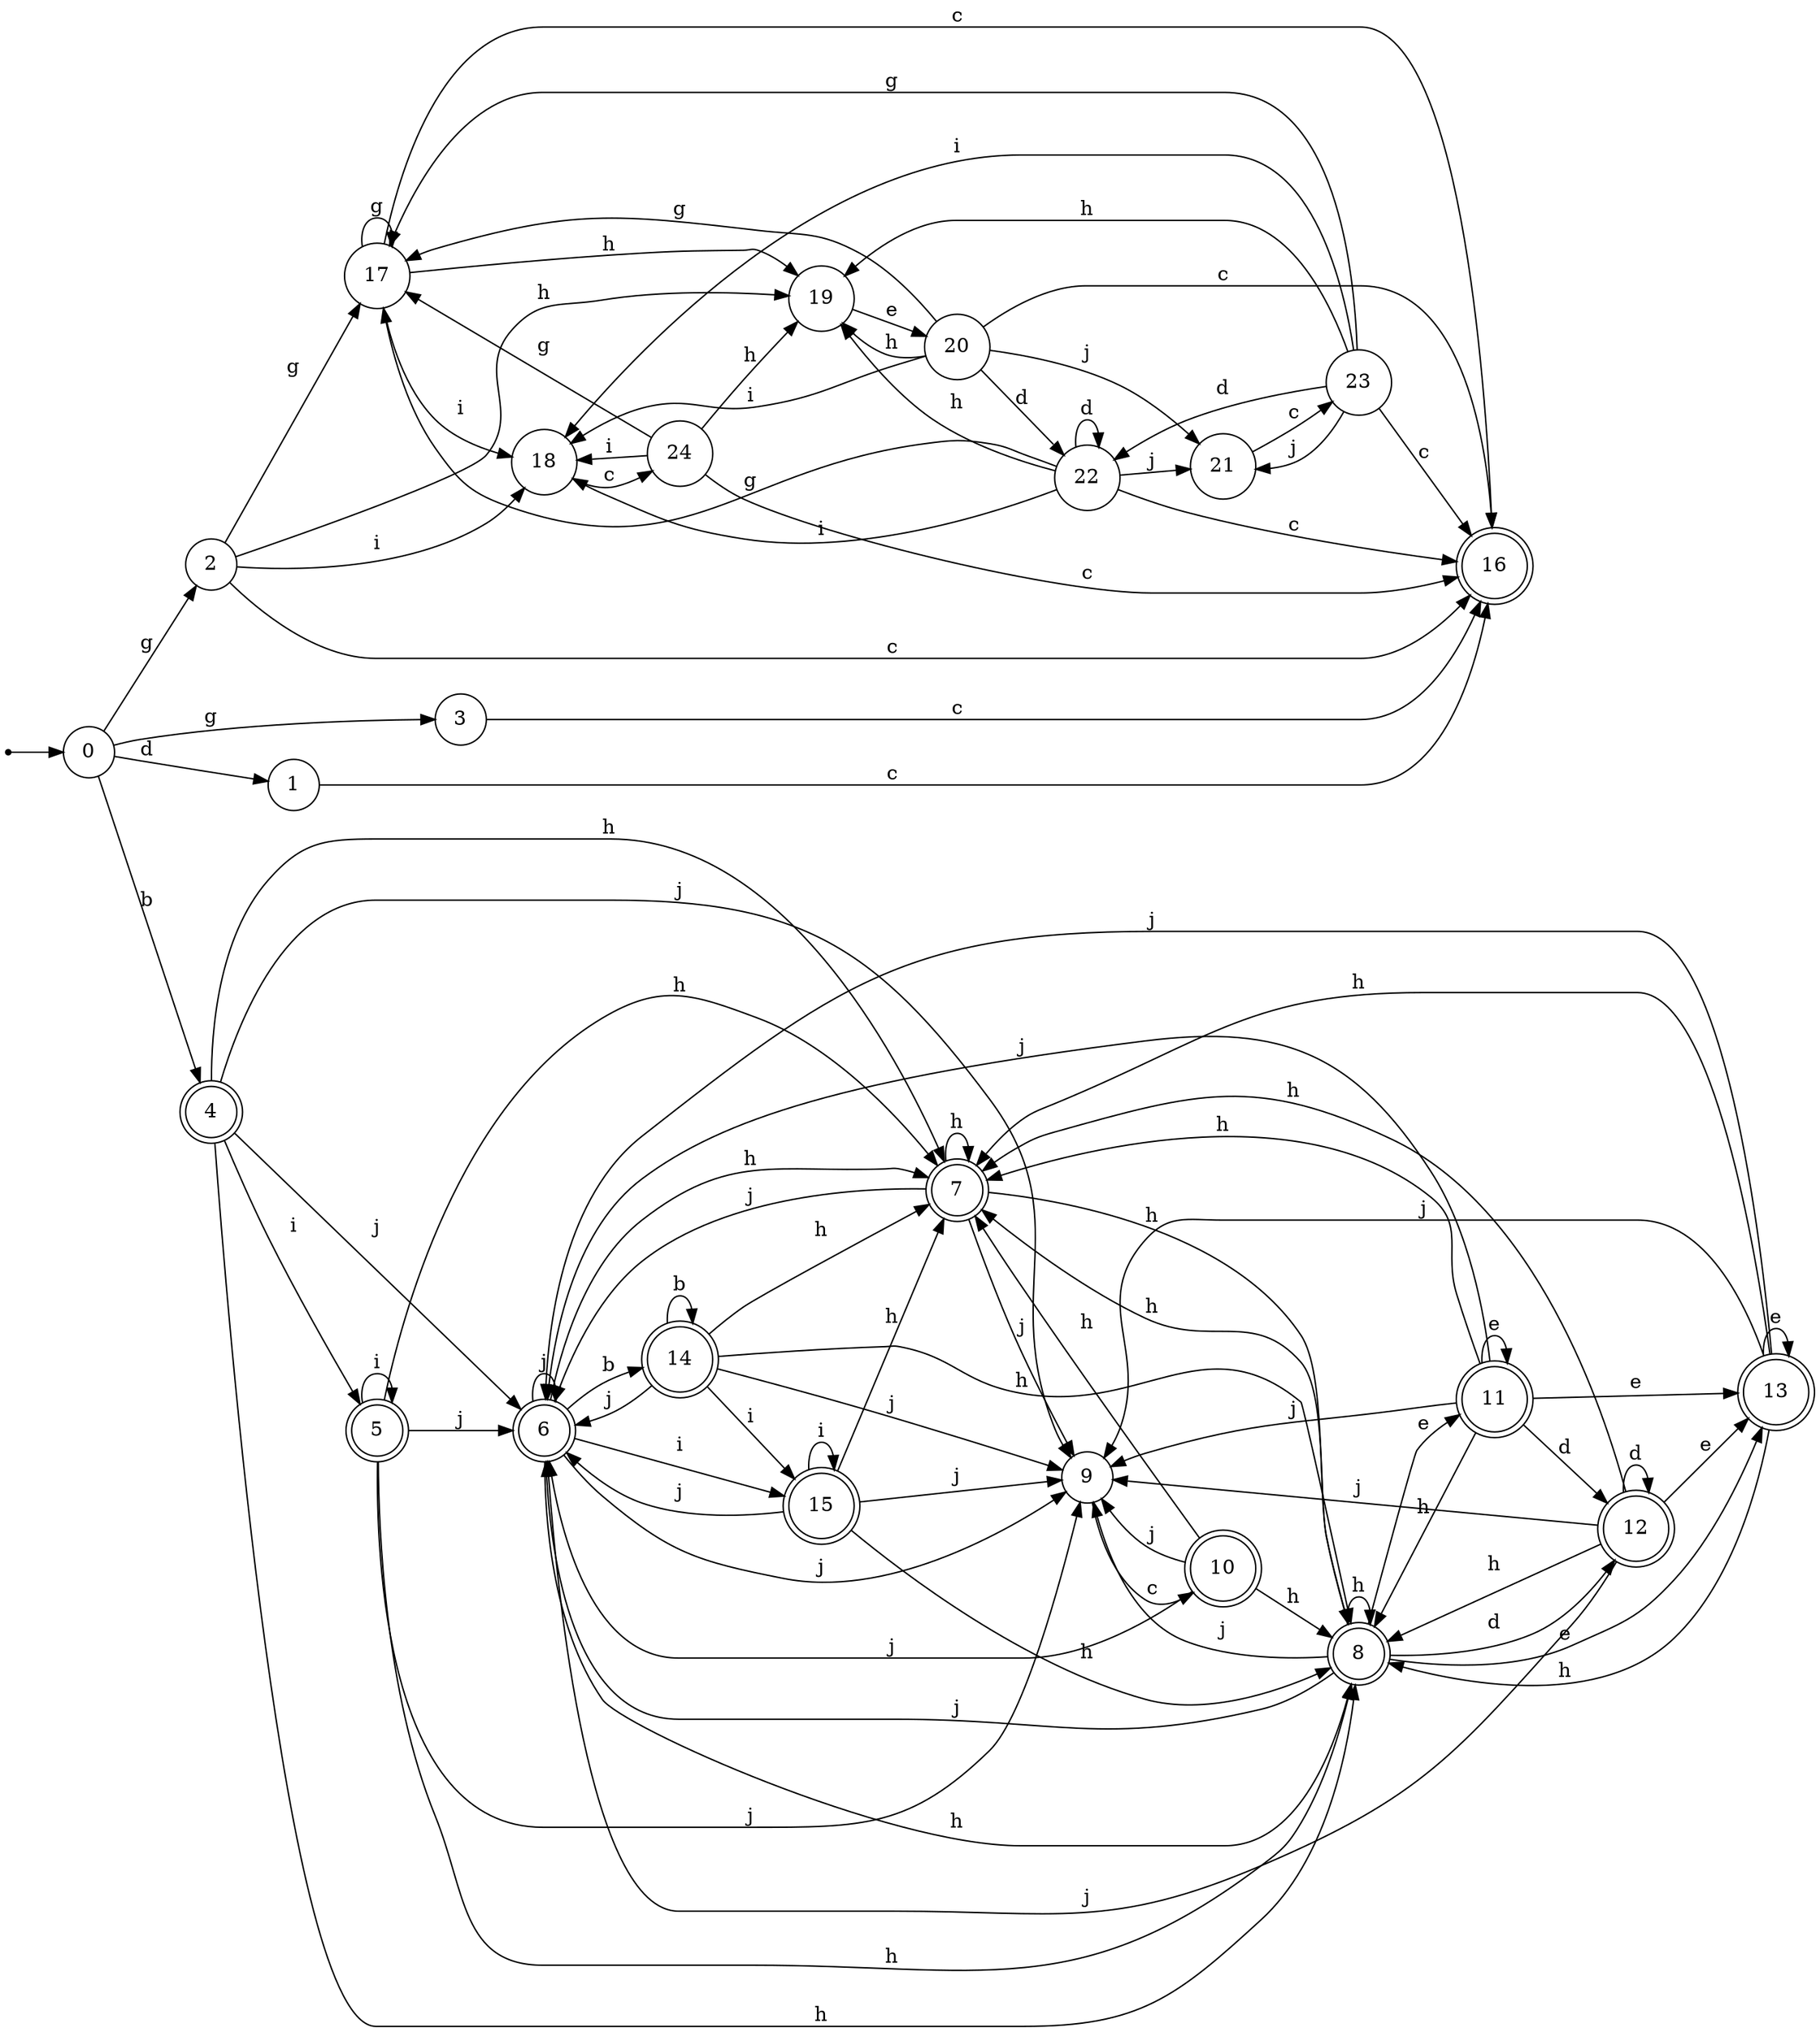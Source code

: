digraph finite_state_machine {
rankdir=LR;
size="20,20";
node [shape = point]; "dummy0"
node [shape = circle]; "0";
"dummy0" -> "0";
node [shape = circle]; "1";
node [shape = circle]; "2";
node [shape = circle]; "3";
node [shape = doublecircle]; "4";node [shape = doublecircle]; "5";node [shape = doublecircle]; "6";node [shape = doublecircle]; "7";node [shape = doublecircle]; "8";node [shape = circle]; "9";
node [shape = doublecircle]; "10";node [shape = doublecircle]; "11";node [shape = doublecircle]; "12";node [shape = doublecircle]; "13";node [shape = doublecircle]; "14";node [shape = doublecircle]; "15";node [shape = doublecircle]; "16";node [shape = circle]; "17";
node [shape = circle]; "18";
node [shape = circle]; "19";
node [shape = circle]; "20";
node [shape = circle]; "21";
node [shape = circle]; "22";
node [shape = circle]; "23";
node [shape = circle]; "24";
"0" -> "1" [label = "d"];
 "0" -> "2" [label = "g"];
 "0" -> "3" [label = "g"];
 "0" -> "4" [label = "b"];
 "4" -> "5" [label = "i"];
 "4" -> "9" [label = "j"];
 "4" -> "6" [label = "j"];
 "4" -> "8" [label = "h"];
 "4" -> "7" [label = "h"];
 "9" -> "10" [label = "c"];
 "10" -> "9" [label = "j"];
 "10" -> "6" [label = "j"];
 "10" -> "8" [label = "h"];
 "10" -> "7" [label = "h"];
 "8" -> "8" [label = "h"];
 "8" -> "7" [label = "h"];
 "8" -> "11" [label = "e"];
 "8" -> "13" [label = "e"];
 "8" -> "12" [label = "d"];
 "8" -> "9" [label = "j"];
 "8" -> "6" [label = "j"];
 "13" -> "13" [label = "e"];
 "13" -> "8" [label = "h"];
 "13" -> "7" [label = "h"];
 "13" -> "9" [label = "j"];
 "13" -> "6" [label = "j"];
 "12" -> "12" [label = "d"];
 "12" -> "8" [label = "h"];
 "12" -> "7" [label = "h"];
 "12" -> "13" [label = "e"];
 "12" -> "9" [label = "j"];
 "12" -> "6" [label = "j"];
 "11" -> "11" [label = "e"];
 "11" -> "13" [label = "e"];
 "11" -> "8" [label = "h"];
 "11" -> "7" [label = "h"];
 "11" -> "12" [label = "d"];
 "11" -> "9" [label = "j"];
 "11" -> "6" [label = "j"];
 "7" -> "8" [label = "h"];
 "7" -> "7" [label = "h"];
 "7" -> "9" [label = "j"];
 "7" -> "6" [label = "j"];
 "6" -> "9" [label = "j"];
 "6" -> "6" [label = "j"];
 "6" -> "14" [label = "b"];
 "6" -> "15" [label = "i"];
 "6" -> "8" [label = "h"];
 "6" -> "7" [label = "h"];
 "15" -> "15" [label = "i"];
 "15" -> "9" [label = "j"];
 "15" -> "6" [label = "j"];
 "15" -> "8" [label = "h"];
 "15" -> "7" [label = "h"];
 "14" -> "14" [label = "b"];
 "14" -> "9" [label = "j"];
 "14" -> "6" [label = "j"];
 "14" -> "15" [label = "i"];
 "14" -> "8" [label = "h"];
 "14" -> "7" [label = "h"];
 "5" -> "5" [label = "i"];
 "5" -> "9" [label = "j"];
 "5" -> "6" [label = "j"];
 "5" -> "8" [label = "h"];
 "5" -> "7" [label = "h"];
 "3" -> "16" [label = "c"];
 "2" -> "17" [label = "g"];
 "2" -> "18" [label = "i"];
 "2" -> "19" [label = "h"];
 "2" -> "16" [label = "c"];
 "19" -> "20" [label = "e"];
 "20" -> "19" [label = "h"];
 "20" -> "21" [label = "j"];
 "20" -> "22" [label = "d"];
 "20" -> "17" [label = "g"];
 "20" -> "18" [label = "i"];
 "20" -> "16" [label = "c"];
 "22" -> "22" [label = "d"];
 "22" -> "21" [label = "j"];
 "22" -> "19" [label = "h"];
 "22" -> "17" [label = "g"];
 "22" -> "18" [label = "i"];
 "22" -> "16" [label = "c"];
 "21" -> "23" [label = "c"];
 "23" -> "21" [label = "j"];
 "23" -> "22" [label = "d"];
 "23" -> "19" [label = "h"];
 "23" -> "17" [label = "g"];
 "23" -> "18" [label = "i"];
 "23" -> "16" [label = "c"];
 "18" -> "24" [label = "c"];
 "24" -> "18" [label = "i"];
 "24" -> "17" [label = "g"];
 "24" -> "19" [label = "h"];
 "24" -> "16" [label = "c"];
 "17" -> "17" [label = "g"];
 "17" -> "18" [label = "i"];
 "17" -> "19" [label = "h"];
 "17" -> "16" [label = "c"];
 "1" -> "16" [label = "c"];
 }
